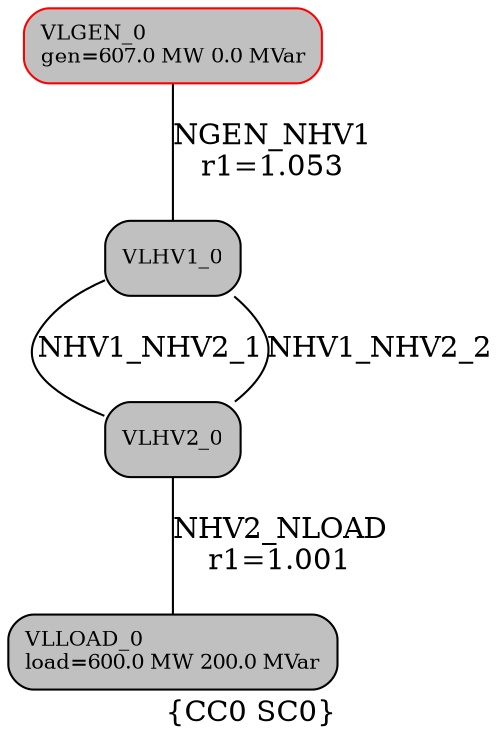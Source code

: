 digraph G {
	node [shape=box];
	compound=true;
	label="\{CC0 SC0\}";
	n0 [label="VLGEN_0\lgen=607.0 MW 0.0 MVar",shape="box",style="filled,rounded",fontsize="10",color="red",fillcolor="grey"];
	n1 [label="VLHV1_0",shape="box",style="filled,rounded",fontsize="10",color="",fillcolor="grey"];
	n2 [label="VLHV2_0",shape="box",style="filled,rounded",fontsize="10",color="",fillcolor="grey"];
	n3 [label="VLLOAD_0\lload=600.0 MW 200.0 MVar",shape="box",style="filled,rounded",fontsize="10",color="",fillcolor="grey"];
	n0 -> n1 [label="NGEN_NHV1\lr1=1.053",color="black",dir="none"];
	n1 -> n2 [label="NHV1_NHV2_1",color="black",dir="none"];
	n1 -> n2 [label="NHV1_NHV2_2",color="black",dir="none"];
	n2 -> n3 [label="NHV2_NLOAD\lr1=1.001",color="black",dir="none"];
}
